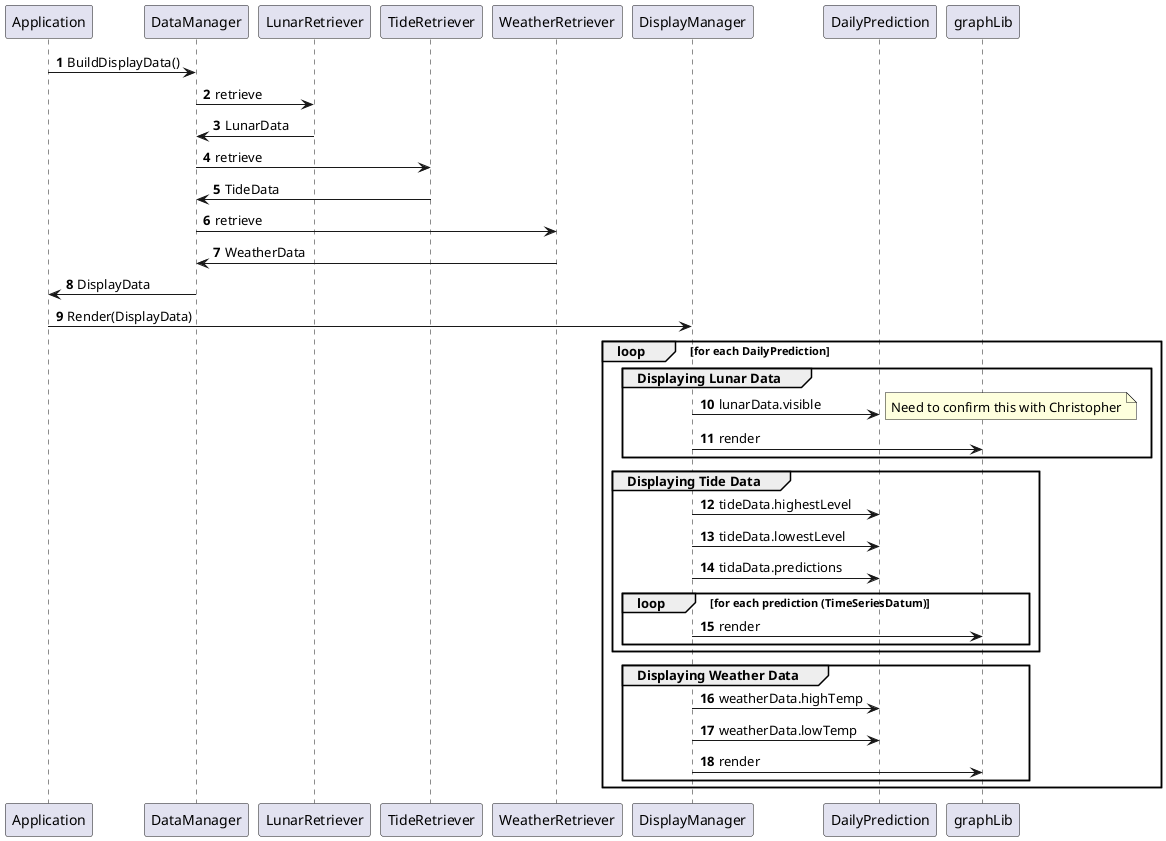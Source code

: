 @startuml
'https://plantuml.com/sequence-diagram

autonumber

Application -> DataManager : BuildDisplayData()

DataManager -> LunarRetriever : retrieve
DataManager <- LunarRetriever : LunarData

DataManager -> TideRetriever : retrieve
DataManager <- TideRetriever : TideData

DataManager -> WeatherRetriever : retrieve
DataManager <- WeatherRetriever : WeatherData

Application <- DataManager : DisplayData

Application -> DisplayManager : Render(DisplayData)
    loop for each DailyPrediction


        group Displaying Lunar Data
            DisplayManager -> DailyPrediction : lunarData.visible
            note right: Need to confirm this with Christopher
            DisplayManager -> graphLib : render
        end

        group Displaying Tide Data
            DisplayManager -> DailyPrediction : tideData.highestLevel
            DisplayManager -> DailyPrediction : tideData.lowestLevel
            DisplayManager -> DailyPrediction : tidaData.predictions
            loop for each prediction (TimeSeriesDatum)
                DisplayManager -> graphLib : render
            end
        end


        group Displaying Weather Data
            DisplayManager -> DailyPrediction : weatherData.highTemp
            DisplayManager -> DailyPrediction : weatherData.lowTemp
            DisplayManager -> graphLib : render
        end
    end

@enduml